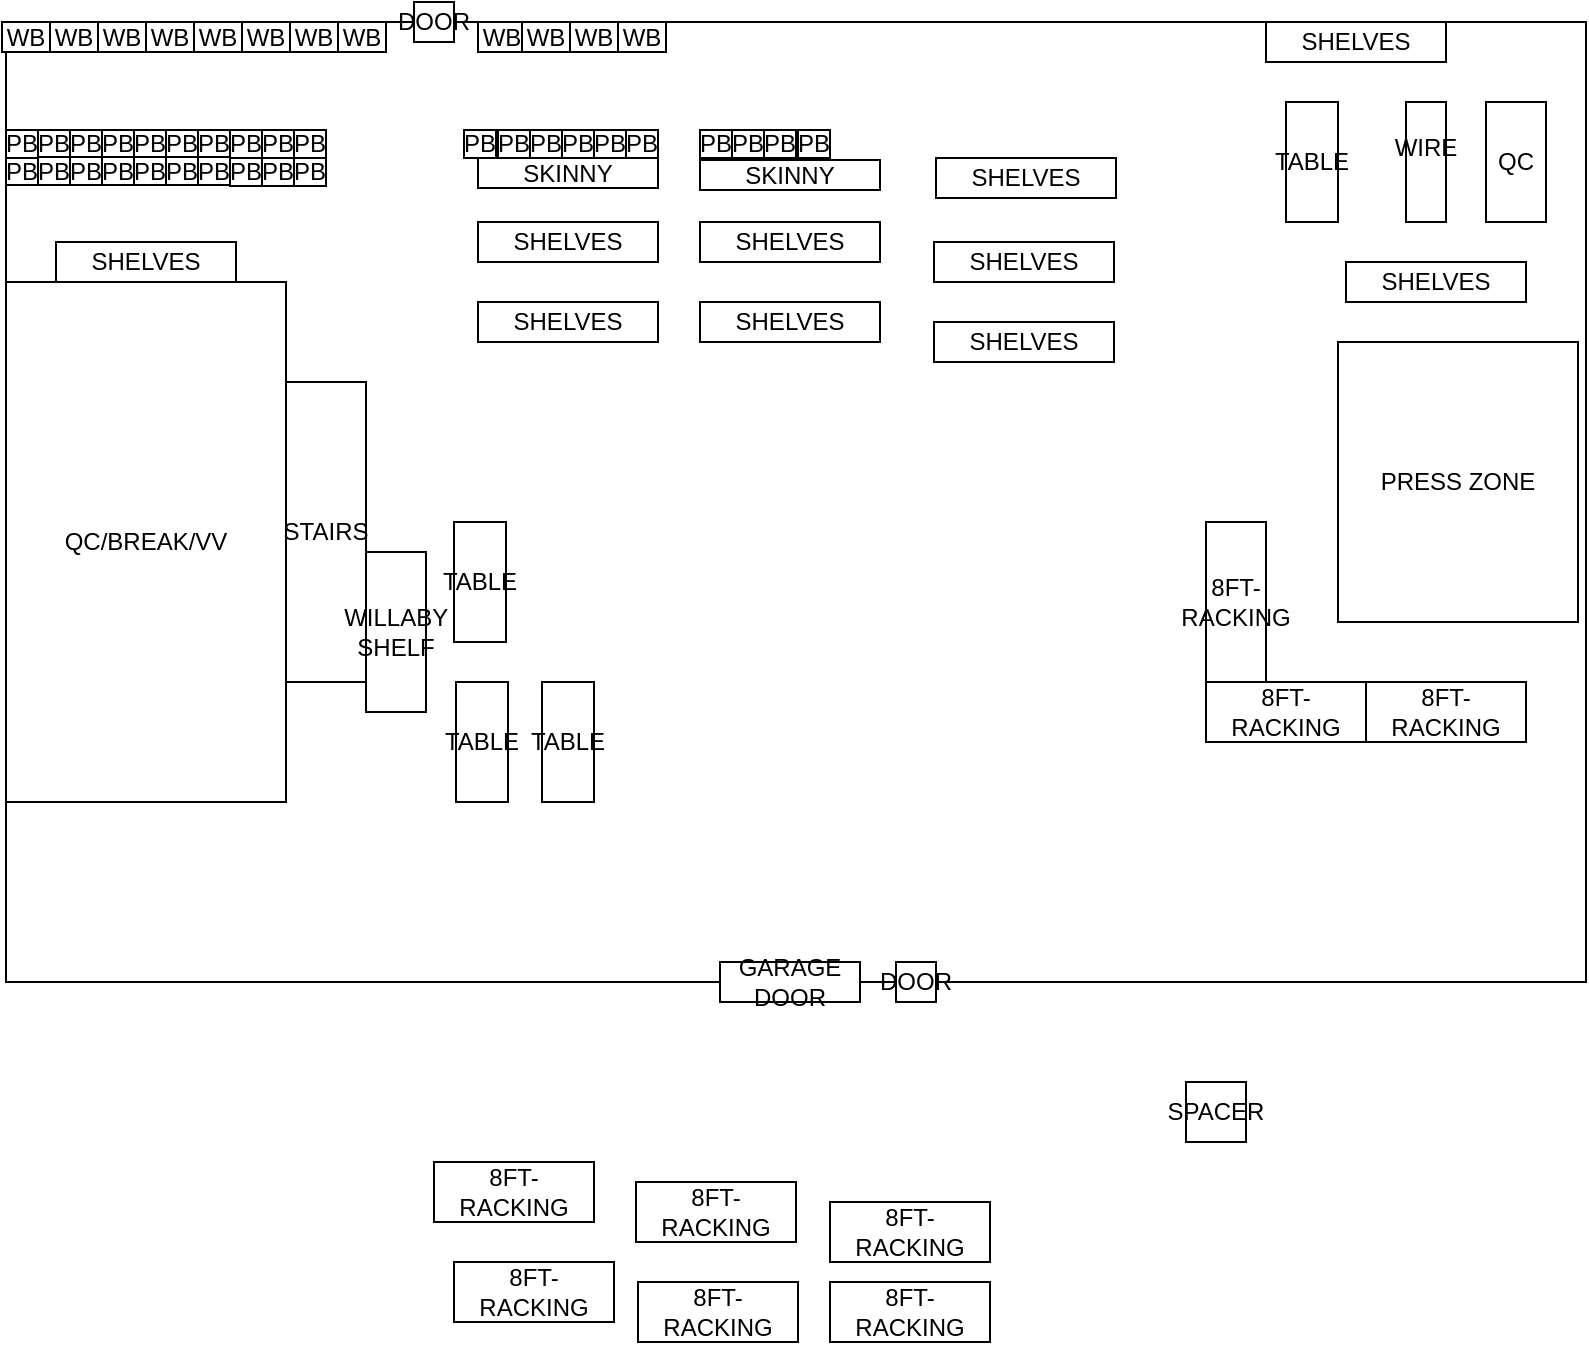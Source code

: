 <mxfile version="24.8.4">
  <diagram name="Page-1" id="p2TR9Vz6fpGwFdtY-92V">
    <mxGraphModel dx="1224" dy="757" grid="1" gridSize="10" guides="1" tooltips="1" connect="1" arrows="1" fold="1" page="1" pageScale="1" pageWidth="850" pageHeight="1100" math="0" shadow="0">
      <root>
        <mxCell id="0" />
        <mxCell id="1" parent="0" />
        <mxCell id="fRGhDktETYHb91IR-q1d-1" value="" style="rounded=0;whiteSpace=wrap;html=1;movable=0;resizable=0;rotatable=0;deletable=0;editable=0;locked=1;connectable=0;" parent="1" vertex="1">
          <mxGeometry x="80" y="60" width="790" height="480" as="geometry" />
        </mxCell>
        <mxCell id="fRGhDktETYHb91IR-q1d-3" value="QC/BREAK/VV" style="rounded=0;whiteSpace=wrap;html=1;" parent="1" vertex="1">
          <mxGeometry x="80" y="190" width="140" height="260" as="geometry" />
        </mxCell>
        <mxCell id="fRGhDktETYHb91IR-q1d-4" value="8FT-RACKING" style="rounded=0;whiteSpace=wrap;html=1;direction=west;" parent="1" vertex="1">
          <mxGeometry x="294" y="630" width="80" height="30" as="geometry" />
        </mxCell>
        <mxCell id="fRGhDktETYHb91IR-q1d-5" value="SPACER" style="whiteSpace=wrap;html=1;aspect=fixed;" parent="1" vertex="1">
          <mxGeometry x="670" y="590" width="30" height="30" as="geometry" />
        </mxCell>
        <mxCell id="fRGhDktETYHb91IR-q1d-6" value="8FT-RACKING" style="rounded=0;whiteSpace=wrap;html=1;direction=west;" parent="1" vertex="1">
          <mxGeometry x="304" y="680" width="80" height="30" as="geometry" />
        </mxCell>
        <mxCell id="fRGhDktETYHb91IR-q1d-7" value="8FT-RACKING" style="rounded=0;whiteSpace=wrap;html=1;direction=west;" parent="1" vertex="1">
          <mxGeometry x="395" y="640" width="80" height="30" as="geometry" />
        </mxCell>
        <mxCell id="fRGhDktETYHb91IR-q1d-8" value="8FT-RACKING" style="rounded=0;whiteSpace=wrap;html=1;direction=west;" parent="1" vertex="1">
          <mxGeometry x="396" y="690" width="80" height="30" as="geometry" />
        </mxCell>
        <mxCell id="fRGhDktETYHb91IR-q1d-9" value="8FT-RACKING" style="rounded=0;whiteSpace=wrap;html=1;direction=west;" parent="1" vertex="1">
          <mxGeometry x="492" y="690" width="80" height="30" as="geometry" />
        </mxCell>
        <mxCell id="fRGhDktETYHb91IR-q1d-10" value="8FT-RACKING" style="rounded=0;whiteSpace=wrap;html=1;direction=west;" parent="1" vertex="1">
          <mxGeometry x="492" y="650" width="80" height="30" as="geometry" />
        </mxCell>
        <mxCell id="fRGhDktETYHb91IR-q1d-11" value="8FT-RACKING" style="rounded=0;whiteSpace=wrap;html=1;direction=west;" parent="1" vertex="1">
          <mxGeometry x="680" y="390" width="80" height="30" as="geometry" />
        </mxCell>
        <mxCell id="fRGhDktETYHb91IR-q1d-12" value="STAIRS" style="rounded=0;whiteSpace=wrap;html=1;direction=west;" parent="1" vertex="1">
          <mxGeometry x="220" y="240" width="40" height="150" as="geometry" />
        </mxCell>
        <mxCell id="fRGhDktETYHb91IR-q1d-13" value="SHELVES" style="rounded=0;whiteSpace=wrap;html=1;direction=west;" parent="1" vertex="1">
          <mxGeometry x="545" y="128" width="90" height="20" as="geometry" />
        </mxCell>
        <mxCell id="fRGhDktETYHb91IR-q1d-14" value="SHELVES" style="rounded=0;whiteSpace=wrap;html=1;" parent="1" vertex="1">
          <mxGeometry x="750" y="180" width="90" height="20" as="geometry" />
        </mxCell>
        <mxCell id="fRGhDktETYHb91IR-q1d-15" value="SHELVES" style="rounded=0;whiteSpace=wrap;html=1;" parent="1" vertex="1">
          <mxGeometry x="710" y="60" width="90" height="20" as="geometry" />
        </mxCell>
        <mxCell id="fRGhDktETYHb91IR-q1d-16" value="SHELVES" style="rounded=0;whiteSpace=wrap;html=1;" parent="1" vertex="1">
          <mxGeometry x="544" y="170" width="90" height="20" as="geometry" />
        </mxCell>
        <mxCell id="fRGhDktETYHb91IR-q1d-17" value="SHELVES" style="rounded=0;whiteSpace=wrap;html=1;" parent="1" vertex="1">
          <mxGeometry x="427" y="200" width="90" height="20" as="geometry" />
        </mxCell>
        <mxCell id="fRGhDktETYHb91IR-q1d-18" value="SHELVES" style="rounded=0;whiteSpace=wrap;html=1;" parent="1" vertex="1">
          <mxGeometry x="316" y="200" width="90" height="20" as="geometry" />
        </mxCell>
        <mxCell id="fRGhDktETYHb91IR-q1d-19" value="SHELVES" style="rounded=0;whiteSpace=wrap;html=1;" parent="1" vertex="1">
          <mxGeometry x="105" y="170" width="90" height="20" as="geometry" />
        </mxCell>
        <mxCell id="fRGhDktETYHb91IR-q1d-20" value="SHELVES" style="rounded=0;whiteSpace=wrap;html=1;" parent="1" vertex="1">
          <mxGeometry x="427" y="160" width="90" height="20" as="geometry" />
        </mxCell>
        <mxCell id="fRGhDktETYHb91IR-q1d-21" value="SHELVES" style="rounded=0;whiteSpace=wrap;html=1;" parent="1" vertex="1">
          <mxGeometry x="316" y="160" width="90" height="20" as="geometry" />
        </mxCell>
        <mxCell id="fRGhDktETYHb91IR-q1d-22" value="SHELVES" style="rounded=0;whiteSpace=wrap;html=1;direction=west;" parent="1" vertex="1">
          <mxGeometry x="544" y="210" width="90" height="20" as="geometry" />
        </mxCell>
        <mxCell id="fRGhDktETYHb91IR-q1d-23" value="SKINNY" style="rounded=0;whiteSpace=wrap;html=1;" parent="1" vertex="1">
          <mxGeometry x="427" y="129" width="90" height="15" as="geometry" />
        </mxCell>
        <mxCell id="fRGhDktETYHb91IR-q1d-24" value="SKINNY" style="rounded=0;whiteSpace=wrap;html=1;" parent="1" vertex="1">
          <mxGeometry x="316" y="128" width="90" height="15" as="geometry" />
        </mxCell>
        <mxCell id="fRGhDktETYHb91IR-q1d-29" value="TABLE" style="rounded=0;whiteSpace=wrap;html=1;direction=north;" parent="1" vertex="1">
          <mxGeometry x="720" y="100" width="26" height="60" as="geometry" />
        </mxCell>
        <mxCell id="fRGhDktETYHb91IR-q1d-30" value="WILLABY SHELF" style="rounded=0;whiteSpace=wrap;html=1;direction=north;" parent="1" vertex="1">
          <mxGeometry x="260" y="325" width="30" height="80" as="geometry" />
        </mxCell>
        <mxCell id="fRGhDktETYHb91IR-q1d-31" value="TABLE" style="rounded=0;whiteSpace=wrap;html=1;direction=north;" parent="1" vertex="1">
          <mxGeometry x="348" y="390" width="26" height="60" as="geometry" />
        </mxCell>
        <mxCell id="fRGhDktETYHb91IR-q1d-32" value="TABLE" style="rounded=0;whiteSpace=wrap;html=1;direction=south;" parent="1" vertex="1">
          <mxGeometry x="304" y="310" width="26" height="60" as="geometry" />
        </mxCell>
        <mxCell id="fRGhDktETYHb91IR-q1d-33" value="TABLE" style="rounded=0;whiteSpace=wrap;html=1;direction=south;" parent="1" vertex="1">
          <mxGeometry x="305" y="390" width="26" height="60" as="geometry" />
        </mxCell>
        <mxCell id="fRGhDktETYHb91IR-q1d-34" value="QC" style="rounded=0;whiteSpace=wrap;html=1;direction=south;" parent="1" vertex="1">
          <mxGeometry x="820" y="100" width="30" height="60" as="geometry" />
        </mxCell>
        <mxCell id="fRGhDktETYHb91IR-q1d-35" value="8FT-RACKING" style="rounded=0;whiteSpace=wrap;html=1;direction=north;" parent="1" vertex="1">
          <mxGeometry x="680" y="310" width="30" height="80" as="geometry" />
        </mxCell>
        <mxCell id="fRGhDktETYHb91IR-q1d-36" value="8FT-RACKING" style="rounded=0;whiteSpace=wrap;html=1;direction=west;" parent="1" vertex="1">
          <mxGeometry x="760" y="390" width="80" height="30" as="geometry" />
        </mxCell>
        <mxCell id="fRGhDktETYHb91IR-q1d-37" value="GARAGE DOOR" style="rounded=0;whiteSpace=wrap;html=1;" parent="1" vertex="1">
          <mxGeometry x="437" y="530" width="70" height="20" as="geometry" />
        </mxCell>
        <mxCell id="fRGhDktETYHb91IR-q1d-38" value="DOOR" style="rounded=0;whiteSpace=wrap;html=1;" parent="1" vertex="1">
          <mxGeometry x="525" y="530" width="20" height="20" as="geometry" />
        </mxCell>
        <mxCell id="fRGhDktETYHb91IR-q1d-41" value="WB" style="rounded=0;whiteSpace=wrap;html=1;" parent="1" vertex="1">
          <mxGeometry x="78" y="60" width="24" height="15" as="geometry" />
        </mxCell>
        <mxCell id="fRGhDktETYHb91IR-q1d-48" value="WB" style="rounded=0;whiteSpace=wrap;html=1;" parent="1" vertex="1">
          <mxGeometry x="102" y="60" width="24" height="15" as="geometry" />
        </mxCell>
        <mxCell id="fRGhDktETYHb91IR-q1d-49" value="WB" style="rounded=0;whiteSpace=wrap;html=1;" parent="1" vertex="1">
          <mxGeometry x="126" y="60" width="24" height="15" as="geometry" />
        </mxCell>
        <mxCell id="fRGhDktETYHb91IR-q1d-50" value="WB" style="rounded=0;whiteSpace=wrap;html=1;" parent="1" vertex="1">
          <mxGeometry x="150" y="60" width="24" height="15" as="geometry" />
        </mxCell>
        <mxCell id="fRGhDktETYHb91IR-q1d-51" value="WB" style="rounded=0;whiteSpace=wrap;html=1;" parent="1" vertex="1">
          <mxGeometry x="174" y="60" width="24" height="15" as="geometry" />
        </mxCell>
        <mxCell id="fRGhDktETYHb91IR-q1d-52" value="WB" style="rounded=0;whiteSpace=wrap;html=1;" parent="1" vertex="1">
          <mxGeometry x="198" y="60" width="24" height="15" as="geometry" />
        </mxCell>
        <mxCell id="fRGhDktETYHb91IR-q1d-53" value="WB" style="rounded=0;whiteSpace=wrap;html=1;" parent="1" vertex="1">
          <mxGeometry x="222" y="60" width="24" height="15" as="geometry" />
        </mxCell>
        <mxCell id="fRGhDktETYHb91IR-q1d-54" value="WB" style="rounded=0;whiteSpace=wrap;html=1;" parent="1" vertex="1">
          <mxGeometry x="316" y="60" width="24" height="15" as="geometry" />
        </mxCell>
        <mxCell id="fRGhDktETYHb91IR-q1d-55" value="WB" style="rounded=0;whiteSpace=wrap;html=1;" parent="1" vertex="1">
          <mxGeometry x="338" y="60" width="24" height="15" as="geometry" />
        </mxCell>
        <mxCell id="fRGhDktETYHb91IR-q1d-56" value="WB" style="rounded=0;whiteSpace=wrap;html=1;" parent="1" vertex="1">
          <mxGeometry x="362" y="60" width="24" height="15" as="geometry" />
        </mxCell>
        <mxCell id="fRGhDktETYHb91IR-q1d-57" value="WB" style="rounded=0;whiteSpace=wrap;html=1;" parent="1" vertex="1">
          <mxGeometry x="386" y="60" width="24" height="15" as="geometry" />
        </mxCell>
        <mxCell id="fRGhDktETYHb91IR-q1d-58" value="WB" style="rounded=0;whiteSpace=wrap;html=1;" parent="1" vertex="1">
          <mxGeometry x="246" y="60" width="24" height="15" as="geometry" />
        </mxCell>
        <mxCell id="fRGhDktETYHb91IR-q1d-59" value="PB" style="rounded=0;whiteSpace=wrap;html=1;" parent="1" vertex="1">
          <mxGeometry x="309" y="114" width="16" height="14" as="geometry" />
        </mxCell>
        <mxCell id="fRGhDktETYHb91IR-q1d-60" value="PB" style="rounded=0;whiteSpace=wrap;html=1;" parent="1" vertex="1">
          <mxGeometry x="326" y="114" width="16" height="14" as="geometry" />
        </mxCell>
        <mxCell id="fRGhDktETYHb91IR-q1d-61" value="PB" style="rounded=0;whiteSpace=wrap;html=1;" parent="1" vertex="1">
          <mxGeometry x="342" y="114" width="16" height="14" as="geometry" />
        </mxCell>
        <mxCell id="fRGhDktETYHb91IR-q1d-62" value="PB" style="rounded=0;whiteSpace=wrap;html=1;" parent="1" vertex="1">
          <mxGeometry x="358" y="114" width="16" height="14" as="geometry" />
        </mxCell>
        <mxCell id="fRGhDktETYHb91IR-q1d-63" value="PB" style="rounded=0;whiteSpace=wrap;html=1;" parent="1" vertex="1">
          <mxGeometry x="374" y="114" width="16" height="14" as="geometry" />
        </mxCell>
        <mxCell id="fRGhDktETYHb91IR-q1d-64" value="PB" style="rounded=0;whiteSpace=wrap;html=1;" parent="1" vertex="1">
          <mxGeometry x="390" y="114" width="16" height="14" as="geometry" />
        </mxCell>
        <mxCell id="fRGhDktETYHb91IR-q1d-65" value="PB" style="rounded=0;whiteSpace=wrap;html=1;" parent="1" vertex="1">
          <mxGeometry x="427" y="114" width="16" height="14" as="geometry" />
        </mxCell>
        <mxCell id="fRGhDktETYHb91IR-q1d-66" value="PB" style="rounded=0;whiteSpace=wrap;html=1;" parent="1" vertex="1">
          <mxGeometry x="443" y="114" width="16" height="14" as="geometry" />
        </mxCell>
        <mxCell id="fRGhDktETYHb91IR-q1d-67" value="PB" style="rounded=0;whiteSpace=wrap;html=1;" parent="1" vertex="1">
          <mxGeometry x="459" y="114" width="16" height="14" as="geometry" />
        </mxCell>
        <mxCell id="fRGhDktETYHb91IR-q1d-68" value="PB" style="rounded=0;whiteSpace=wrap;html=1;" parent="1" vertex="1">
          <mxGeometry x="192" y="128" width="16" height="14" as="geometry" />
        </mxCell>
        <mxCell id="fRGhDktETYHb91IR-q1d-69" value="PB" style="rounded=0;whiteSpace=wrap;html=1;" parent="1" vertex="1">
          <mxGeometry x="208" y="128" width="16" height="14" as="geometry" />
        </mxCell>
        <mxCell id="fRGhDktETYHb91IR-q1d-70" value="PB" style="rounded=0;whiteSpace=wrap;html=1;" parent="1" vertex="1">
          <mxGeometry x="224" y="128" width="16" height="14" as="geometry" />
        </mxCell>
        <mxCell id="fRGhDktETYHb91IR-q1d-71" value="PB" style="rounded=0;whiteSpace=wrap;html=1;" parent="1" vertex="1">
          <mxGeometry x="80" y="127.5" width="16" height="14" as="geometry" />
        </mxCell>
        <mxCell id="fRGhDktETYHb91IR-q1d-72" value="PB" style="rounded=0;whiteSpace=wrap;html=1;" parent="1" vertex="1">
          <mxGeometry x="224" y="114" width="16" height="14" as="geometry" />
        </mxCell>
        <mxCell id="fRGhDktETYHb91IR-q1d-73" value="PB" style="rounded=0;whiteSpace=wrap;html=1;" parent="1" vertex="1">
          <mxGeometry x="112" y="114" width="16" height="14" as="geometry" />
        </mxCell>
        <mxCell id="fRGhDktETYHb91IR-q1d-74" value="PB" style="rounded=0;whiteSpace=wrap;html=1;" parent="1" vertex="1">
          <mxGeometry x="128" y="114" width="16" height="14" as="geometry" />
        </mxCell>
        <mxCell id="fRGhDktETYHb91IR-q1d-75" value="PB" style="rounded=0;whiteSpace=wrap;html=1;" parent="1" vertex="1">
          <mxGeometry x="144" y="114" width="16" height="14" as="geometry" />
        </mxCell>
        <mxCell id="fRGhDktETYHb91IR-q1d-76" value="PB" style="rounded=0;whiteSpace=wrap;html=1;" parent="1" vertex="1">
          <mxGeometry x="160" y="114" width="16" height="14" as="geometry" />
        </mxCell>
        <mxCell id="fRGhDktETYHb91IR-q1d-77" value="PB" style="rounded=0;whiteSpace=wrap;html=1;" parent="1" vertex="1">
          <mxGeometry x="176" y="114" width="16" height="14" as="geometry" />
        </mxCell>
        <mxCell id="fRGhDktETYHb91IR-q1d-78" value="PB" style="rounded=0;whiteSpace=wrap;html=1;" parent="1" vertex="1">
          <mxGeometry x="96" y="114" width="16" height="14" as="geometry" />
        </mxCell>
        <mxCell id="fRGhDktETYHb91IR-q1d-79" value="PB" style="rounded=0;whiteSpace=wrap;html=1;" parent="1" vertex="1">
          <mxGeometry x="144" y="127.5" width="16" height="14" as="geometry" />
        </mxCell>
        <mxCell id="fRGhDktETYHb91IR-q1d-80" value="PB" style="rounded=0;whiteSpace=wrap;html=1;" parent="1" vertex="1">
          <mxGeometry x="208" y="114" width="16" height="14" as="geometry" />
        </mxCell>
        <mxCell id="fRGhDktETYHb91IR-q1d-81" value="PB" style="rounded=0;whiteSpace=wrap;html=1;" parent="1" vertex="1">
          <mxGeometry x="176" y="127.5" width="16" height="14" as="geometry" />
        </mxCell>
        <mxCell id="fRGhDktETYHb91IR-q1d-82" value="PB" style="rounded=0;whiteSpace=wrap;html=1;" parent="1" vertex="1">
          <mxGeometry x="160" y="127.5" width="16" height="14" as="geometry" />
        </mxCell>
        <mxCell id="fRGhDktETYHb91IR-q1d-83" value="PB" style="rounded=0;whiteSpace=wrap;html=1;" parent="1" vertex="1">
          <mxGeometry x="128" y="127.5" width="16" height="14" as="geometry" />
        </mxCell>
        <mxCell id="fRGhDktETYHb91IR-q1d-84" value="PB" style="rounded=0;whiteSpace=wrap;html=1;" parent="1" vertex="1">
          <mxGeometry x="112" y="127.5" width="16" height="14" as="geometry" />
        </mxCell>
        <mxCell id="fRGhDktETYHb91IR-q1d-85" value="PB" style="rounded=0;whiteSpace=wrap;html=1;" parent="1" vertex="1">
          <mxGeometry x="96" y="127.5" width="16" height="14" as="geometry" />
        </mxCell>
        <mxCell id="fRGhDktETYHb91IR-q1d-86" value="PB" style="rounded=0;whiteSpace=wrap;html=1;" parent="1" vertex="1">
          <mxGeometry x="192" y="114" width="16" height="14" as="geometry" />
        </mxCell>
        <mxCell id="fRGhDktETYHb91IR-q1d-87" value="PB" style="rounded=0;whiteSpace=wrap;html=1;" parent="1" vertex="1">
          <mxGeometry x="80" y="114" width="16" height="14" as="geometry" />
        </mxCell>
        <mxCell id="fRGhDktETYHb91IR-q1d-97" value="WIRE&lt;div&gt;&lt;br&gt;&lt;/div&gt;" style="rounded=0;whiteSpace=wrap;html=1;direction=south;" parent="1" vertex="1">
          <mxGeometry x="780" y="100" width="20" height="60" as="geometry" />
        </mxCell>
        <mxCell id="fRGhDktETYHb91IR-q1d-100" value="PB" style="rounded=0;whiteSpace=wrap;html=1;" parent="1" vertex="1">
          <mxGeometry x="476" y="114" width="16" height="14" as="geometry" />
        </mxCell>
        <mxCell id="fRGhDktETYHb91IR-q1d-102" value="&lt;div&gt;PRESS ZONE&lt;/div&gt;" style="rounded=0;whiteSpace=wrap;html=1;" parent="1" vertex="1">
          <mxGeometry x="746" y="220" width="120" height="140" as="geometry" />
        </mxCell>
        <mxCell id="DuddbnImqb4laEhru7-m-1" value="DOOR" style="rounded=0;whiteSpace=wrap;html=1;" vertex="1" parent="1">
          <mxGeometry x="284" y="50" width="20" height="20" as="geometry" />
        </mxCell>
      </root>
    </mxGraphModel>
  </diagram>
</mxfile>
